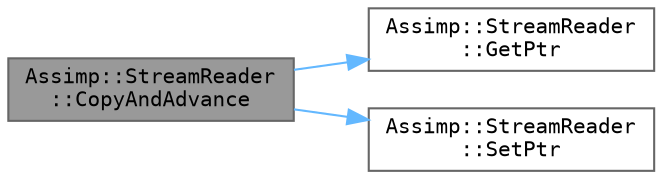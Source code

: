 digraph "Assimp::StreamReader::CopyAndAdvance"
{
 // LATEX_PDF_SIZE
  bgcolor="transparent";
  edge [fontname=Terminal,fontsize=10,labelfontname=Helvetica,labelfontsize=10];
  node [fontname=Terminal,fontsize=10,shape=box,height=0.2,width=0.4];
  rankdir="LR";
  Node1 [label="Assimp::StreamReader\l::CopyAndAdvance",height=0.2,width=0.4,color="gray40", fillcolor="grey60", style="filled", fontcolor="black",tooltip=" "];
  Node1 -> Node2 [color="steelblue1",style="solid"];
  Node2 [label="Assimp::StreamReader\l::GetPtr",height=0.2,width=0.4,color="grey40", fillcolor="white", style="filled",URL="$class_assimp_1_1_stream_reader.html#a7e7a48942a778550fc4216b2183f1904",tooltip=" "];
  Node1 -> Node3 [color="steelblue1",style="solid"];
  Node3 [label="Assimp::StreamReader\l::SetPtr",height=0.2,width=0.4,color="grey40", fillcolor="white", style="filled",URL="$class_assimp_1_1_stream_reader.html#af5e2e596b1de08dbcaab89bb5ad1cf48",tooltip=" "];
}

